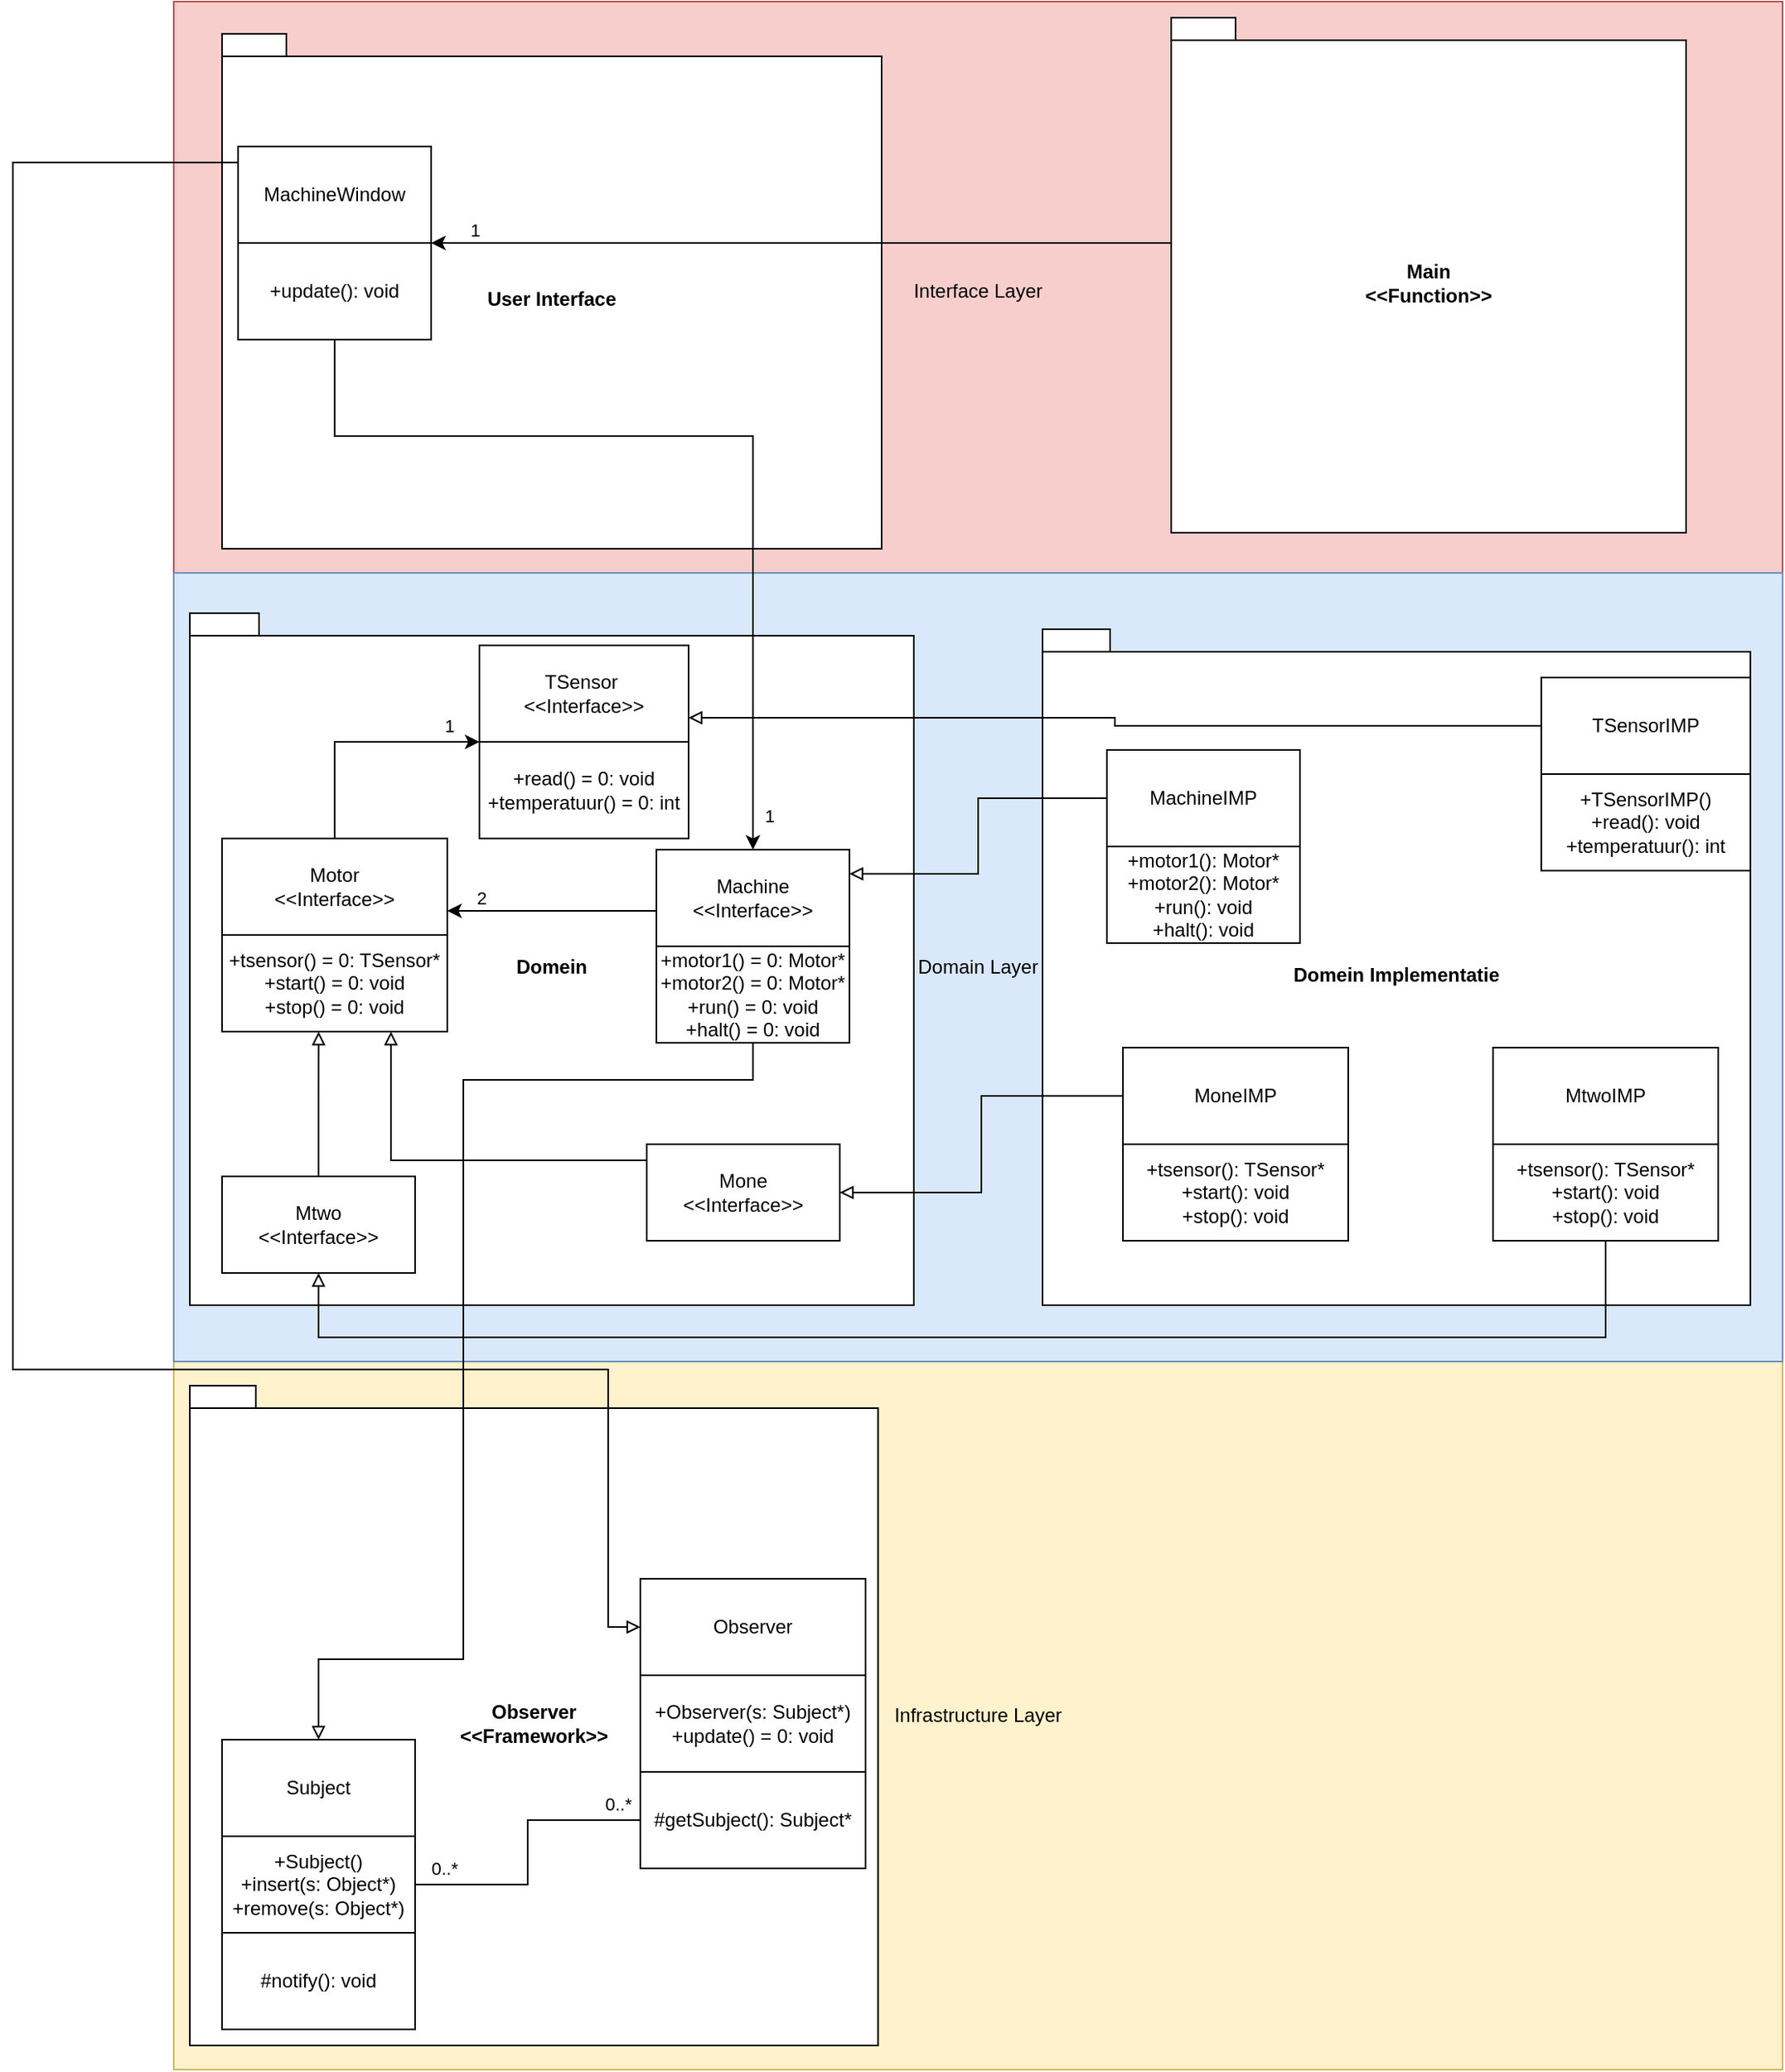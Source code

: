 <mxfile version="21.3.4" type="device">
  <diagram name="Pagina-1" id="yC-AG7X7mgxo6E1YD-5C">
    <mxGraphModel dx="2048" dy="751" grid="1" gridSize="10" guides="1" tooltips="1" connect="1" arrows="1" fold="1" page="1" pageScale="1" pageWidth="827" pageHeight="1169" math="0" shadow="0">
      <root>
        <mxCell id="0" />
        <mxCell id="1" parent="0" />
        <mxCell id="Kxxd0aBfSA8q7dgwN72d-8" value="" style="group" vertex="1" connectable="0" parent="1">
          <mxGeometry width="1000" height="1285" as="geometry" />
        </mxCell>
        <mxCell id="W23P32Y-80gLwB7u09Wh-1" value="Interface Layer" style="rounded=0;whiteSpace=wrap;html=1;fillColor=#f8cecc;strokeColor=#b85450;" parent="Kxxd0aBfSA8q7dgwN72d-8" vertex="1">
          <mxGeometry width="1000.0" height="360" as="geometry" />
        </mxCell>
        <mxCell id="W23P32Y-80gLwB7u09Wh-3" value="Infrastructure Layer" style="rounded=0;whiteSpace=wrap;html=1;fillColor=#fff2cc;strokeColor=#d6b656;" parent="Kxxd0aBfSA8q7dgwN72d-8" vertex="1">
          <mxGeometry y="845" width="1000.0" height="440" as="geometry" />
        </mxCell>
        <mxCell id="W23P32Y-80gLwB7u09Wh-2" value="Domain Layer" style="rounded=0;whiteSpace=wrap;html=1;fillColor=#dae8fc;strokeColor=#6c8ebf;" parent="Kxxd0aBfSA8q7dgwN72d-8" vertex="1">
          <mxGeometry y="355" width="1000.0" height="490" as="geometry" />
        </mxCell>
        <mxCell id="W23P32Y-80gLwB7u09Wh-28" value="Observer&lt;br&gt;&amp;lt;&amp;lt;Framework&amp;gt;&amp;gt;" style="shape=folder;fontStyle=1;spacingTop=10;tabWidth=40;tabHeight=14;tabPosition=left;html=1;whiteSpace=wrap;" parent="Kxxd0aBfSA8q7dgwN72d-8" vertex="1">
          <mxGeometry x="10" y="860" width="427.77" height="410" as="geometry" />
        </mxCell>
        <mxCell id="W23P32Y-80gLwB7u09Wh-42" value="" style="group" parent="Kxxd0aBfSA8q7dgwN72d-8" vertex="1" connectable="0">
          <mxGeometry x="290" y="980" width="140" height="180" as="geometry" />
        </mxCell>
        <mxCell id="W23P32Y-80gLwB7u09Wh-19" value="Observer" style="rounded=0;whiteSpace=wrap;html=1;" parent="W23P32Y-80gLwB7u09Wh-42" vertex="1">
          <mxGeometry width="140" height="60" as="geometry" />
        </mxCell>
        <mxCell id="W23P32Y-80gLwB7u09Wh-39" value="+Observer(s: Subject*)&lt;br&gt;+update() = 0: void" style="rounded=0;whiteSpace=wrap;html=1;" parent="W23P32Y-80gLwB7u09Wh-42" vertex="1">
          <mxGeometry y="60" width="140" height="60" as="geometry" />
        </mxCell>
        <mxCell id="W23P32Y-80gLwB7u09Wh-41" value="#getSubject(): Subject*" style="rounded=0;whiteSpace=wrap;html=1;" parent="W23P32Y-80gLwB7u09Wh-42" vertex="1">
          <mxGeometry y="120" width="140" height="60" as="geometry" />
        </mxCell>
        <mxCell id="W23P32Y-80gLwB7u09Wh-45" value="" style="group" parent="Kxxd0aBfSA8q7dgwN72d-8" vertex="1" connectable="0">
          <mxGeometry x="30" y="1080" width="120" height="180" as="geometry" />
        </mxCell>
        <mxCell id="W23P32Y-80gLwB7u09Wh-20" value="Subject" style="rounded=0;whiteSpace=wrap;html=1;" parent="W23P32Y-80gLwB7u09Wh-45" vertex="1">
          <mxGeometry width="120" height="60" as="geometry" />
        </mxCell>
        <mxCell id="W23P32Y-80gLwB7u09Wh-43" value="+Subject()&lt;br&gt;+insert(s: Object*)&lt;br&gt;+remove(s: Object*)" style="rounded=0;whiteSpace=wrap;html=1;" parent="W23P32Y-80gLwB7u09Wh-45" vertex="1">
          <mxGeometry y="60" width="120" height="60" as="geometry" />
        </mxCell>
        <mxCell id="W23P32Y-80gLwB7u09Wh-44" value="#notify(): void" style="rounded=0;whiteSpace=wrap;html=1;" parent="W23P32Y-80gLwB7u09Wh-45" vertex="1">
          <mxGeometry y="120" width="120" height="60" as="geometry" />
        </mxCell>
        <mxCell id="W23P32Y-80gLwB7u09Wh-30" value="Main&lt;br&gt;&amp;lt;&amp;lt;Function&amp;gt;&amp;gt;" style="shape=folder;fontStyle=1;spacingTop=10;tabWidth=40;tabHeight=14;tabPosition=left;html=1;whiteSpace=wrap;" parent="Kxxd0aBfSA8q7dgwN72d-8" vertex="1">
          <mxGeometry x="620" y="10" width="320" height="320" as="geometry" />
        </mxCell>
        <mxCell id="Kxxd0aBfSA8q7dgwN72d-10" style="edgeStyle=orthogonalEdgeStyle;rounded=0;orthogonalLoop=1;jettySize=auto;html=1;exitX=1;exitY=0.5;exitDx=0;exitDy=0;entryX=0;entryY=0.5;entryDx=0;entryDy=0;endArrow=none;endFill=0;" edge="1" parent="Kxxd0aBfSA8q7dgwN72d-8" source="W23P32Y-80gLwB7u09Wh-43" target="W23P32Y-80gLwB7u09Wh-41">
          <mxGeometry relative="1" as="geometry" />
        </mxCell>
        <mxCell id="Kxxd0aBfSA8q7dgwN72d-11" value="0..*" style="edgeLabel;html=1;align=center;verticalAlign=middle;resizable=0;points=[];" vertex="1" connectable="0" parent="Kxxd0aBfSA8q7dgwN72d-10">
          <mxGeometry x="0.841" y="1" relative="1" as="geometry">
            <mxPoint y="-9" as="offset" />
          </mxGeometry>
        </mxCell>
        <mxCell id="Kxxd0aBfSA8q7dgwN72d-12" value="0..*" style="edgeLabel;html=1;align=center;verticalAlign=middle;resizable=0;points=[];" vertex="1" connectable="0" parent="Kxxd0aBfSA8q7dgwN72d-10">
          <mxGeometry x="-0.804" y="1" relative="1" as="geometry">
            <mxPoint y="-9" as="offset" />
          </mxGeometry>
        </mxCell>
        <mxCell id="W23P32Y-80gLwB7u09Wh-26" value="Domein Implementatie" style="shape=folder;fontStyle=1;spacingTop=10;tabWidth=40;tabHeight=14;tabPosition=left;html=1;whiteSpace=wrap;" parent="Kxxd0aBfSA8q7dgwN72d-8" vertex="1">
          <mxGeometry x="540" y="390" width="440" height="420" as="geometry" />
        </mxCell>
        <mxCell id="Kxxd0aBfSA8q7dgwN72d-22" value="" style="group" vertex="1" connectable="0" parent="Kxxd0aBfSA8q7dgwN72d-8">
          <mxGeometry x="580" y="465" width="120" height="120" as="geometry" />
        </mxCell>
        <mxCell id="W23P32Y-80gLwB7u09Wh-21" value="MachineIMP" style="rounded=0;whiteSpace=wrap;html=1;" parent="Kxxd0aBfSA8q7dgwN72d-22" vertex="1">
          <mxGeometry width="120" height="60" as="geometry" />
        </mxCell>
        <mxCell id="Kxxd0aBfSA8q7dgwN72d-21" value="+motor1(): Motor*&lt;br&gt;+motor2(): Motor*&lt;br&gt;+run(): void&lt;br&gt;+halt(): void" style="rounded=0;whiteSpace=wrap;html=1;" vertex="1" parent="Kxxd0aBfSA8q7dgwN72d-22">
          <mxGeometry y="60" width="120" height="60" as="geometry" />
        </mxCell>
        <mxCell id="Kxxd0aBfSA8q7dgwN72d-25" value="" style="group" vertex="1" connectable="0" parent="Kxxd0aBfSA8q7dgwN72d-8">
          <mxGeometry x="850" y="420" width="130" height="120" as="geometry" />
        </mxCell>
        <mxCell id="W23P32Y-80gLwB7u09Wh-24" value="TSensorIMP" style="rounded=0;whiteSpace=wrap;html=1;" parent="Kxxd0aBfSA8q7dgwN72d-25" vertex="1">
          <mxGeometry width="130" height="60" as="geometry" />
        </mxCell>
        <mxCell id="Kxxd0aBfSA8q7dgwN72d-24" value="+TSensorIMP()&lt;br&gt;+read(): void&lt;br&gt;+temperatuur(): int" style="rounded=0;whiteSpace=wrap;html=1;" vertex="1" parent="Kxxd0aBfSA8q7dgwN72d-25">
          <mxGeometry y="60" width="130" height="60" as="geometry" />
        </mxCell>
        <mxCell id="Kxxd0aBfSA8q7dgwN72d-30" value="" style="group" vertex="1" connectable="0" parent="Kxxd0aBfSA8q7dgwN72d-8">
          <mxGeometry x="590" y="650" width="140" height="120" as="geometry" />
        </mxCell>
        <mxCell id="W23P32Y-80gLwB7u09Wh-25" value="MoneIMP" style="rounded=0;whiteSpace=wrap;html=1;" parent="Kxxd0aBfSA8q7dgwN72d-30" vertex="1">
          <mxGeometry width="140" height="60" as="geometry" />
        </mxCell>
        <mxCell id="Kxxd0aBfSA8q7dgwN72d-29" value="+tsensor(): TSensor*&lt;br&gt;+start(): void&lt;br&gt;+stop(): void" style="rounded=0;whiteSpace=wrap;html=1;" vertex="1" parent="Kxxd0aBfSA8q7dgwN72d-30">
          <mxGeometry y="60" width="140" height="60" as="geometry" />
        </mxCell>
        <mxCell id="Kxxd0aBfSA8q7dgwN72d-28" value="" style="group" vertex="1" connectable="0" parent="Kxxd0aBfSA8q7dgwN72d-8">
          <mxGeometry x="820" y="650" width="140" height="120" as="geometry" />
        </mxCell>
        <mxCell id="W23P32Y-80gLwB7u09Wh-23" value="MtwoIMP" style="rounded=0;whiteSpace=wrap;html=1;" parent="Kxxd0aBfSA8q7dgwN72d-28" vertex="1">
          <mxGeometry width="140" height="60" as="geometry" />
        </mxCell>
        <mxCell id="Kxxd0aBfSA8q7dgwN72d-27" value="+tsensor(): TSensor*&lt;br&gt;+start(): void&lt;br&gt;+stop(): void" style="rounded=0;whiteSpace=wrap;html=1;" vertex="1" parent="Kxxd0aBfSA8q7dgwN72d-28">
          <mxGeometry y="60" width="140" height="60" as="geometry" />
        </mxCell>
        <mxCell id="W23P32Y-80gLwB7u09Wh-27" value="Domein" style="shape=folder;fontStyle=1;spacingTop=10;tabWidth=40;tabHeight=14;tabPosition=left;html=1;whiteSpace=wrap;" parent="1" vertex="1">
          <mxGeometry x="10" y="380" width="450" height="430" as="geometry" />
        </mxCell>
        <mxCell id="Kxxd0aBfSA8q7dgwN72d-13" style="edgeStyle=orthogonalEdgeStyle;rounded=0;orthogonalLoop=1;jettySize=auto;html=1;entryX=0.75;entryY=1;entryDx=0;entryDy=0;endArrow=block;endFill=0;" edge="1" parent="1" source="W23P32Y-80gLwB7u09Wh-17" target="W23P32Y-80gLwB7u09Wh-32">
          <mxGeometry relative="1" as="geometry">
            <Array as="points">
              <mxPoint x="135" y="720" />
            </Array>
          </mxGeometry>
        </mxCell>
        <mxCell id="W23P32Y-80gLwB7u09Wh-17" value="Mone&lt;br&gt;&amp;lt;&amp;lt;Interface&amp;gt;&amp;gt;" style="rounded=0;whiteSpace=wrap;html=1;" parent="1" vertex="1">
          <mxGeometry x="294" y="710" width="120" height="60" as="geometry" />
        </mxCell>
        <mxCell id="Kxxd0aBfSA8q7dgwN72d-14" style="edgeStyle=orthogonalEdgeStyle;rounded=0;orthogonalLoop=1;jettySize=auto;html=1;entryX=0.429;entryY=1;entryDx=0;entryDy=0;entryPerimeter=0;endArrow=block;endFill=0;" edge="1" parent="1" source="W23P32Y-80gLwB7u09Wh-18" target="W23P32Y-80gLwB7u09Wh-32">
          <mxGeometry relative="1" as="geometry" />
        </mxCell>
        <mxCell id="W23P32Y-80gLwB7u09Wh-18" value="Mtwo&lt;br&gt;&amp;lt;&amp;lt;Interface&amp;gt;&amp;gt;" style="rounded=0;whiteSpace=wrap;html=1;" parent="1" vertex="1">
          <mxGeometry x="30.0" y="730" width="120" height="60" as="geometry" />
        </mxCell>
        <mxCell id="W23P32Y-80gLwB7u09Wh-29" value="User Interface" style="shape=folder;fontStyle=1;spacingTop=10;tabWidth=40;tabHeight=14;tabPosition=left;html=1;whiteSpace=wrap;" parent="1" vertex="1">
          <mxGeometry x="30" y="20" width="410" height="320" as="geometry" />
        </mxCell>
        <mxCell id="Kxxd0aBfSA8q7dgwN72d-4" style="edgeStyle=orthogonalEdgeStyle;rounded=0;orthogonalLoop=1;jettySize=auto;html=1;exitX=0;exitY=0;exitDx=0;exitDy=167;exitPerimeter=0;entryX=1;entryY=1;entryDx=0;entryDy=0;" edge="1" parent="1" source="W23P32Y-80gLwB7u09Wh-30" target="W23P32Y-80gLwB7u09Wh-37">
          <mxGeometry relative="1" as="geometry">
            <Array as="points">
              <mxPoint x="620" y="150" />
            </Array>
          </mxGeometry>
        </mxCell>
        <mxCell id="Kxxd0aBfSA8q7dgwN72d-5" value="1" style="edgeLabel;html=1;align=center;verticalAlign=middle;resizable=0;points=[];" vertex="1" connectable="0" parent="Kxxd0aBfSA8q7dgwN72d-4">
          <mxGeometry x="0.891" y="-4" relative="1" as="geometry">
            <mxPoint y="-4" as="offset" />
          </mxGeometry>
        </mxCell>
        <mxCell id="W23P32Y-80gLwB7u09Wh-34" value="" style="group" parent="1" vertex="1" connectable="0">
          <mxGeometry x="300" y="527" width="120" height="120" as="geometry" />
        </mxCell>
        <mxCell id="W23P32Y-80gLwB7u09Wh-14" value="Machine&lt;br&gt;&amp;lt;&amp;lt;Interface&amp;gt;&amp;gt;" style="rounded=0;whiteSpace=wrap;html=1;" parent="W23P32Y-80gLwB7u09Wh-34" vertex="1">
          <mxGeometry width="120" height="60" as="geometry" />
        </mxCell>
        <mxCell id="W23P32Y-80gLwB7u09Wh-31" value="+motor1() = 0: Motor*&lt;br&gt;+motor2() = 0: Motor*&lt;br&gt;+run() = 0: void&lt;br&gt;+halt() = 0: void" style="rounded=0;whiteSpace=wrap;html=1;" parent="W23P32Y-80gLwB7u09Wh-34" vertex="1">
          <mxGeometry y="60" width="120" height="60" as="geometry" />
        </mxCell>
        <mxCell id="W23P32Y-80gLwB7u09Wh-35" value="" style="group" parent="1" vertex="1" connectable="0">
          <mxGeometry x="30" y="520" width="140" height="120" as="geometry" />
        </mxCell>
        <mxCell id="W23P32Y-80gLwB7u09Wh-15" value="Motor&lt;br&gt;&amp;lt;&amp;lt;Interface&amp;gt;&amp;gt;" style="rounded=0;whiteSpace=wrap;html=1;" parent="W23P32Y-80gLwB7u09Wh-35" vertex="1">
          <mxGeometry width="140" height="60" as="geometry" />
        </mxCell>
        <mxCell id="W23P32Y-80gLwB7u09Wh-32" value="+tsensor() = 0: TSensor*&lt;br&gt;+start() = 0: void&lt;br&gt;+stop() = 0: void" style="rounded=0;whiteSpace=wrap;html=1;" parent="W23P32Y-80gLwB7u09Wh-35" vertex="1">
          <mxGeometry y="60" width="140" height="60" as="geometry" />
        </mxCell>
        <mxCell id="W23P32Y-80gLwB7u09Wh-36" value="" style="group" parent="1" vertex="1" connectable="0">
          <mxGeometry x="190" y="400" width="130" height="120" as="geometry" />
        </mxCell>
        <mxCell id="W23P32Y-80gLwB7u09Wh-16" value="TSensor&amp;nbsp;&lt;br&gt;&amp;lt;&amp;lt;Interface&amp;gt;&amp;gt;" style="rounded=0;whiteSpace=wrap;html=1;" parent="W23P32Y-80gLwB7u09Wh-36" vertex="1">
          <mxGeometry width="130" height="60" as="geometry" />
        </mxCell>
        <mxCell id="W23P32Y-80gLwB7u09Wh-33" value="+read() = 0: void&lt;br&gt;+temperatuur() = 0: int" style="rounded=0;whiteSpace=wrap;html=1;" parent="W23P32Y-80gLwB7u09Wh-36" vertex="1">
          <mxGeometry y="60" width="130" height="60" as="geometry" />
        </mxCell>
        <mxCell id="W23P32Y-80gLwB7u09Wh-40" value="" style="group" parent="1" vertex="1" connectable="0">
          <mxGeometry x="40" y="90" width="120" height="120" as="geometry" />
        </mxCell>
        <mxCell id="W23P32Y-80gLwB7u09Wh-37" value="MachineWindow" style="rounded=0;whiteSpace=wrap;html=1;" parent="W23P32Y-80gLwB7u09Wh-40" vertex="1">
          <mxGeometry width="120" height="60" as="geometry" />
        </mxCell>
        <mxCell id="W23P32Y-80gLwB7u09Wh-38" value="+update(): void" style="rounded=0;whiteSpace=wrap;html=1;" parent="W23P32Y-80gLwB7u09Wh-40" vertex="1">
          <mxGeometry y="60" width="120" height="60" as="geometry" />
        </mxCell>
        <mxCell id="W23P32Y-80gLwB7u09Wh-46" style="edgeStyle=orthogonalEdgeStyle;rounded=0;orthogonalLoop=1;jettySize=auto;html=1;endArrow=block;endFill=0;" parent="1" source="W23P32Y-80gLwB7u09Wh-37" target="W23P32Y-80gLwB7u09Wh-19" edge="1">
          <mxGeometry relative="1" as="geometry">
            <Array as="points">
              <mxPoint x="-100" y="100" />
              <mxPoint x="-100" y="850" />
              <mxPoint x="270" y="850" />
              <mxPoint x="270" y="1010" />
            </Array>
          </mxGeometry>
        </mxCell>
        <mxCell id="Kxxd0aBfSA8q7dgwN72d-15" style="edgeStyle=orthogonalEdgeStyle;rounded=0;orthogonalLoop=1;jettySize=auto;html=1;exitX=0;exitY=0.5;exitDx=0;exitDy=0;entryX=1;entryY=0.75;entryDx=0;entryDy=0;" edge="1" parent="1" source="W23P32Y-80gLwB7u09Wh-14" target="W23P32Y-80gLwB7u09Wh-15">
          <mxGeometry relative="1" as="geometry">
            <Array as="points">
              <mxPoint x="300" y="565" />
            </Array>
          </mxGeometry>
        </mxCell>
        <mxCell id="Kxxd0aBfSA8q7dgwN72d-16" value="2" style="edgeLabel;html=1;align=center;verticalAlign=middle;resizable=0;points=[];" vertex="1" connectable="0" parent="Kxxd0aBfSA8q7dgwN72d-15">
          <mxGeometry x="0.734" relative="1" as="geometry">
            <mxPoint x="2" y="-8" as="offset" />
          </mxGeometry>
        </mxCell>
        <mxCell id="Kxxd0aBfSA8q7dgwN72d-17" style="edgeStyle=orthogonalEdgeStyle;rounded=0;orthogonalLoop=1;jettySize=auto;html=1;entryX=0.5;entryY=0;entryDx=0;entryDy=0;endArrow=none;endFill=0;startArrow=classic;startFill=1;" edge="1" parent="1" source="W23P32Y-80gLwB7u09Wh-33" target="W23P32Y-80gLwB7u09Wh-15">
          <mxGeometry relative="1" as="geometry">
            <Array as="points">
              <mxPoint x="100" y="460" />
            </Array>
          </mxGeometry>
        </mxCell>
        <mxCell id="Kxxd0aBfSA8q7dgwN72d-18" value="1" style="edgeLabel;html=1;align=center;verticalAlign=middle;resizable=0;points=[];" vertex="1" connectable="0" parent="Kxxd0aBfSA8q7dgwN72d-17">
          <mxGeometry x="-0.804" y="-3" relative="1" as="geometry">
            <mxPoint x="-5" y="-7" as="offset" />
          </mxGeometry>
        </mxCell>
        <mxCell id="Kxxd0aBfSA8q7dgwN72d-23" style="edgeStyle=orthogonalEdgeStyle;rounded=0;orthogonalLoop=1;jettySize=auto;html=1;entryX=1;entryY=0.25;entryDx=0;entryDy=0;endArrow=block;endFill=0;" edge="1" parent="1" source="W23P32Y-80gLwB7u09Wh-21" target="W23P32Y-80gLwB7u09Wh-14">
          <mxGeometry relative="1" as="geometry" />
        </mxCell>
        <mxCell id="Kxxd0aBfSA8q7dgwN72d-26" style="edgeStyle=orthogonalEdgeStyle;rounded=0;orthogonalLoop=1;jettySize=auto;html=1;entryX=1;entryY=0.75;entryDx=0;entryDy=0;endArrow=block;endFill=0;" edge="1" parent="1" source="W23P32Y-80gLwB7u09Wh-24" target="W23P32Y-80gLwB7u09Wh-16">
          <mxGeometry relative="1" as="geometry" />
        </mxCell>
        <mxCell id="Kxxd0aBfSA8q7dgwN72d-31" style="edgeStyle=orthogonalEdgeStyle;rounded=0;orthogonalLoop=1;jettySize=auto;html=1;entryX=1;entryY=0.5;entryDx=0;entryDy=0;endArrow=block;endFill=0;" edge="1" parent="1" source="W23P32Y-80gLwB7u09Wh-25" target="W23P32Y-80gLwB7u09Wh-17">
          <mxGeometry relative="1" as="geometry" />
        </mxCell>
        <mxCell id="Kxxd0aBfSA8q7dgwN72d-32" style="edgeStyle=orthogonalEdgeStyle;rounded=0;orthogonalLoop=1;jettySize=auto;html=1;entryX=0.5;entryY=1;entryDx=0;entryDy=0;endArrow=block;endFill=0;" edge="1" parent="1" source="Kxxd0aBfSA8q7dgwN72d-27" target="W23P32Y-80gLwB7u09Wh-18">
          <mxGeometry relative="1" as="geometry">
            <Array as="points">
              <mxPoint x="890" y="830" />
              <mxPoint x="90" y="830" />
            </Array>
          </mxGeometry>
        </mxCell>
        <mxCell id="Kxxd0aBfSA8q7dgwN72d-33" style="edgeStyle=orthogonalEdgeStyle;rounded=0;orthogonalLoop=1;jettySize=auto;html=1;" edge="1" parent="1" source="W23P32Y-80gLwB7u09Wh-38" target="W23P32Y-80gLwB7u09Wh-14">
          <mxGeometry relative="1" as="geometry">
            <Array as="points">
              <mxPoint x="100" y="270" />
              <mxPoint x="360" y="270" />
            </Array>
          </mxGeometry>
        </mxCell>
        <mxCell id="Kxxd0aBfSA8q7dgwN72d-34" value="1" style="edgeLabel;html=1;align=center;verticalAlign=middle;resizable=0;points=[];" vertex="1" connectable="0" parent="Kxxd0aBfSA8q7dgwN72d-33">
          <mxGeometry x="0.928" relative="1" as="geometry">
            <mxPoint x="10" as="offset" />
          </mxGeometry>
        </mxCell>
        <mxCell id="Kxxd0aBfSA8q7dgwN72d-35" style="edgeStyle=orthogonalEdgeStyle;rounded=0;orthogonalLoop=1;jettySize=auto;html=1;endArrow=block;endFill=0;" edge="1" parent="1" source="W23P32Y-80gLwB7u09Wh-31" target="W23P32Y-80gLwB7u09Wh-20">
          <mxGeometry relative="1" as="geometry">
            <Array as="points">
              <mxPoint x="360" y="670" />
              <mxPoint x="180" y="670" />
              <mxPoint x="180" y="1030" />
              <mxPoint x="90" y="1030" />
            </Array>
          </mxGeometry>
        </mxCell>
      </root>
    </mxGraphModel>
  </diagram>
</mxfile>

